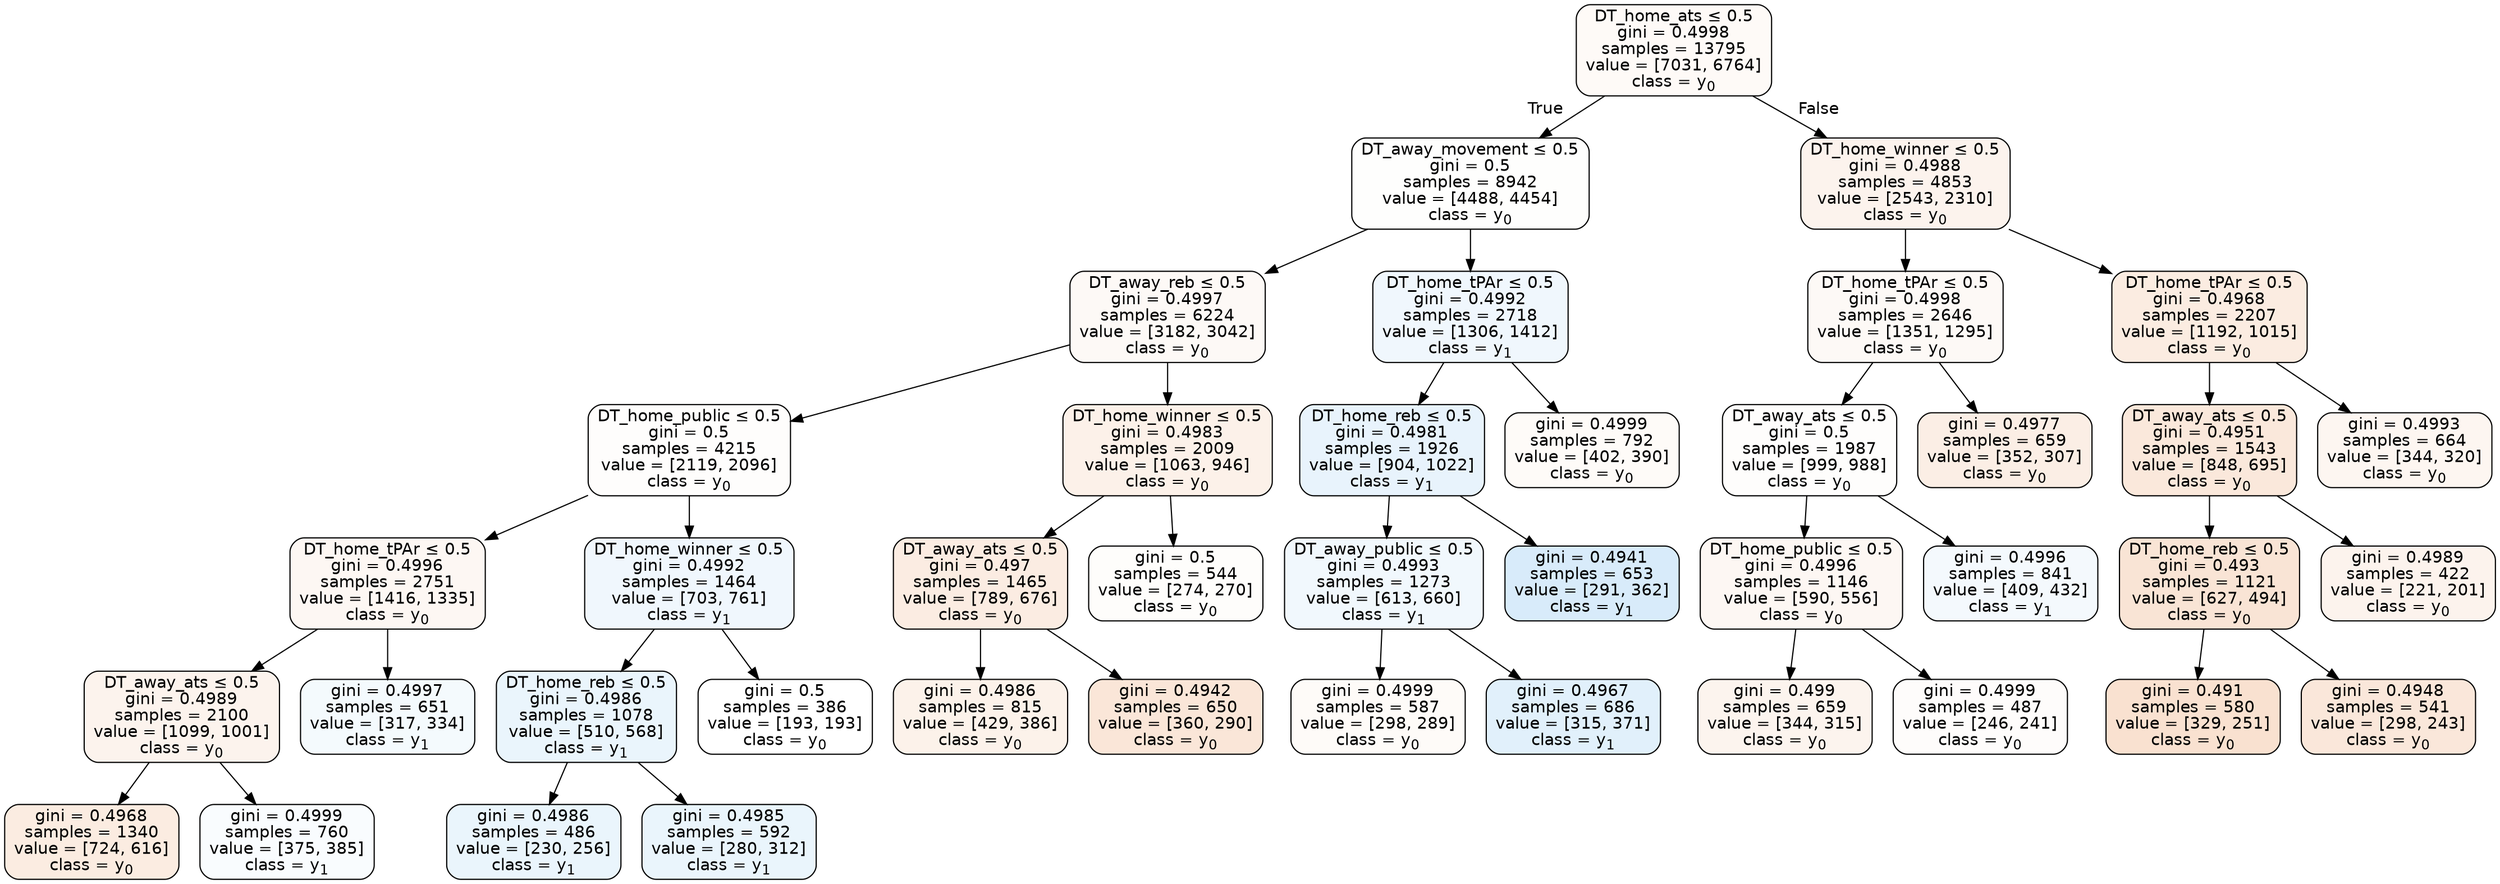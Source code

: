 digraph Tree {
node [shape=box, style="filled, rounded", color="black", fontname=helvetica] ;
edge [fontname=helvetica] ;
0 [label=<DT_home_ats &le; 0.5<br/>gini = 0.4998<br/>samples = 13795<br/>value = [7031, 6764]<br/>class = y<SUB>0</SUB>>, fillcolor="#e581390a"] ;
1 [label=<DT_away_movement &le; 0.5<br/>gini = 0.5<br/>samples = 8942<br/>value = [4488, 4454]<br/>class = y<SUB>0</SUB>>, fillcolor="#e5813902"] ;
0 -> 1 [labeldistance=2.5, labelangle=45, headlabel="True"] ;
2 [label=<DT_away_reb &le; 0.5<br/>gini = 0.4997<br/>samples = 6224<br/>value = [3182, 3042]<br/>class = y<SUB>0</SUB>>, fillcolor="#e581390b"] ;
1 -> 2 ;
3 [label=<DT_home_public &le; 0.5<br/>gini = 0.5<br/>samples = 4215<br/>value = [2119, 2096]<br/>class = y<SUB>0</SUB>>, fillcolor="#e5813903"] ;
2 -> 3 ;
4 [label=<DT_home_tPAr &le; 0.5<br/>gini = 0.4996<br/>samples = 2751<br/>value = [1416, 1335]<br/>class = y<SUB>0</SUB>>, fillcolor="#e581390f"] ;
3 -> 4 ;
5 [label=<DT_away_ats &le; 0.5<br/>gini = 0.4989<br/>samples = 2100<br/>value = [1099, 1001]<br/>class = y<SUB>0</SUB>>, fillcolor="#e5813917"] ;
4 -> 5 ;
6 [label=<gini = 0.4968<br/>samples = 1340<br/>value = [724, 616]<br/>class = y<SUB>0</SUB>>, fillcolor="#e5813926"] ;
5 -> 6 ;
7 [label=<gini = 0.4999<br/>samples = 760<br/>value = [375, 385]<br/>class = y<SUB>1</SUB>>, fillcolor="#399de507"] ;
5 -> 7 ;
8 [label=<gini = 0.4997<br/>samples = 651<br/>value = [317, 334]<br/>class = y<SUB>1</SUB>>, fillcolor="#399de50d"] ;
4 -> 8 ;
9 [label=<DT_home_winner &le; 0.5<br/>gini = 0.4992<br/>samples = 1464<br/>value = [703, 761]<br/>class = y<SUB>1</SUB>>, fillcolor="#399de513"] ;
3 -> 9 ;
10 [label=<DT_home_reb &le; 0.5<br/>gini = 0.4986<br/>samples = 1078<br/>value = [510, 568]<br/>class = y<SUB>1</SUB>>, fillcolor="#399de51a"] ;
9 -> 10 ;
11 [label=<gini = 0.4986<br/>samples = 486<br/>value = [230, 256]<br/>class = y<SUB>1</SUB>>, fillcolor="#399de51a"] ;
10 -> 11 ;
12 [label=<gini = 0.4985<br/>samples = 592<br/>value = [280, 312]<br/>class = y<SUB>1</SUB>>, fillcolor="#399de51a"] ;
10 -> 12 ;
13 [label=<gini = 0.5<br/>samples = 386<br/>value = [193, 193]<br/>class = y<SUB>0</SUB>>, fillcolor="#e5813900"] ;
9 -> 13 ;
14 [label=<DT_home_winner &le; 0.5<br/>gini = 0.4983<br/>samples = 2009<br/>value = [1063, 946]<br/>class = y<SUB>0</SUB>>, fillcolor="#e581391c"] ;
2 -> 14 ;
15 [label=<DT_away_ats &le; 0.5<br/>gini = 0.497<br/>samples = 1465<br/>value = [789, 676]<br/>class = y<SUB>0</SUB>>, fillcolor="#e5813925"] ;
14 -> 15 ;
16 [label=<gini = 0.4986<br/>samples = 815<br/>value = [429, 386]<br/>class = y<SUB>0</SUB>>, fillcolor="#e581391a"] ;
15 -> 16 ;
17 [label=<gini = 0.4942<br/>samples = 650<br/>value = [360, 290]<br/>class = y<SUB>0</SUB>>, fillcolor="#e5813932"] ;
15 -> 17 ;
18 [label=<gini = 0.5<br/>samples = 544<br/>value = [274, 270]<br/>class = y<SUB>0</SUB>>, fillcolor="#e5813904"] ;
14 -> 18 ;
19 [label=<DT_home_tPAr &le; 0.5<br/>gini = 0.4992<br/>samples = 2718<br/>value = [1306, 1412]<br/>class = y<SUB>1</SUB>>, fillcolor="#399de513"] ;
1 -> 19 ;
20 [label=<DT_home_reb &le; 0.5<br/>gini = 0.4981<br/>samples = 1926<br/>value = [904, 1022]<br/>class = y<SUB>1</SUB>>, fillcolor="#399de51d"] ;
19 -> 20 ;
21 [label=<DT_away_public &le; 0.5<br/>gini = 0.4993<br/>samples = 1273<br/>value = [613, 660]<br/>class = y<SUB>1</SUB>>, fillcolor="#399de512"] ;
20 -> 21 ;
22 [label=<gini = 0.4999<br/>samples = 587<br/>value = [298, 289]<br/>class = y<SUB>0</SUB>>, fillcolor="#e5813908"] ;
21 -> 22 ;
23 [label=<gini = 0.4967<br/>samples = 686<br/>value = [315, 371]<br/>class = y<SUB>1</SUB>>, fillcolor="#399de526"] ;
21 -> 23 ;
24 [label=<gini = 0.4941<br/>samples = 653<br/>value = [291, 362]<br/>class = y<SUB>1</SUB>>, fillcolor="#399de532"] ;
20 -> 24 ;
25 [label=<gini = 0.4999<br/>samples = 792<br/>value = [402, 390]<br/>class = y<SUB>0</SUB>>, fillcolor="#e5813908"] ;
19 -> 25 ;
26 [label=<DT_home_winner &le; 0.5<br/>gini = 0.4988<br/>samples = 4853<br/>value = [2543, 2310]<br/>class = y<SUB>0</SUB>>, fillcolor="#e5813917"] ;
0 -> 26 [labeldistance=2.5, labelangle=-45, headlabel="False"] ;
27 [label=<DT_home_tPAr &le; 0.5<br/>gini = 0.4998<br/>samples = 2646<br/>value = [1351, 1295]<br/>class = y<SUB>0</SUB>>, fillcolor="#e581390b"] ;
26 -> 27 ;
28 [label=<DT_away_ats &le; 0.5<br/>gini = 0.5<br/>samples = 1987<br/>value = [999, 988]<br/>class = y<SUB>0</SUB>>, fillcolor="#e5813903"] ;
27 -> 28 ;
29 [label=<DT_home_public &le; 0.5<br/>gini = 0.4996<br/>samples = 1146<br/>value = [590, 556]<br/>class = y<SUB>0</SUB>>, fillcolor="#e581390f"] ;
28 -> 29 ;
30 [label=<gini = 0.499<br/>samples = 659<br/>value = [344, 315]<br/>class = y<SUB>0</SUB>>, fillcolor="#e5813915"] ;
29 -> 30 ;
31 [label=<gini = 0.4999<br/>samples = 487<br/>value = [246, 241]<br/>class = y<SUB>0</SUB>>, fillcolor="#e5813905"] ;
29 -> 31 ;
32 [label=<gini = 0.4996<br/>samples = 841<br/>value = [409, 432]<br/>class = y<SUB>1</SUB>>, fillcolor="#399de50e"] ;
28 -> 32 ;
33 [label=<gini = 0.4977<br/>samples = 659<br/>value = [352, 307]<br/>class = y<SUB>0</SUB>>, fillcolor="#e5813921"] ;
27 -> 33 ;
34 [label=<DT_home_tPAr &le; 0.5<br/>gini = 0.4968<br/>samples = 2207<br/>value = [1192, 1015]<br/>class = y<SUB>0</SUB>>, fillcolor="#e5813926"] ;
26 -> 34 ;
35 [label=<DT_away_ats &le; 0.5<br/>gini = 0.4951<br/>samples = 1543<br/>value = [848, 695]<br/>class = y<SUB>0</SUB>>, fillcolor="#e581392e"] ;
34 -> 35 ;
36 [label=<DT_home_reb &le; 0.5<br/>gini = 0.493<br/>samples = 1121<br/>value = [627, 494]<br/>class = y<SUB>0</SUB>>, fillcolor="#e5813936"] ;
35 -> 36 ;
37 [label=<gini = 0.491<br/>samples = 580<br/>value = [329, 251]<br/>class = y<SUB>0</SUB>>, fillcolor="#e581393c"] ;
36 -> 37 ;
38 [label=<gini = 0.4948<br/>samples = 541<br/>value = [298, 243]<br/>class = y<SUB>0</SUB>>, fillcolor="#e581392f"] ;
36 -> 38 ;
39 [label=<gini = 0.4989<br/>samples = 422<br/>value = [221, 201]<br/>class = y<SUB>0</SUB>>, fillcolor="#e5813917"] ;
35 -> 39 ;
40 [label=<gini = 0.4993<br/>samples = 664<br/>value = [344, 320]<br/>class = y<SUB>0</SUB>>, fillcolor="#e5813912"] ;
34 -> 40 ;
}